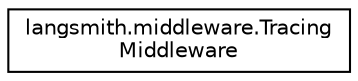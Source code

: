 digraph "Graphical Class Hierarchy"
{
 // LATEX_PDF_SIZE
  edge [fontname="Helvetica",fontsize="10",labelfontname="Helvetica",labelfontsize="10"];
  node [fontname="Helvetica",fontsize="10",shape=record];
  rankdir="LR";
  Node0 [label="langsmith.middleware.Tracing\lMiddleware",height=0.2,width=0.4,color="black", fillcolor="white", style="filled",URL="$classlangsmith_1_1middleware_1_1TracingMiddleware.html",tooltip=" "];
}
